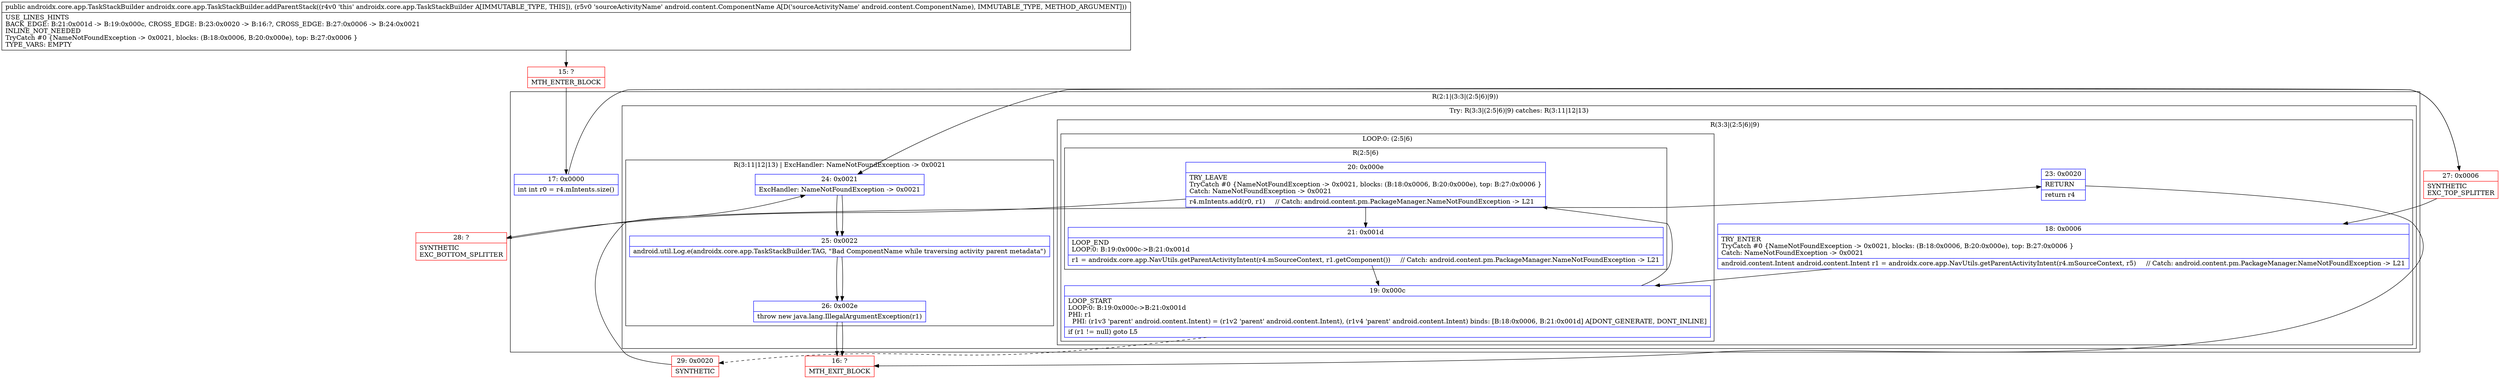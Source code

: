 digraph "CFG forandroidx.core.app.TaskStackBuilder.addParentStack(Landroid\/content\/ComponentName;)Landroidx\/core\/app\/TaskStackBuilder;" {
subgraph cluster_Region_1998039201 {
label = "R(2:1|(3:3|(2:5|6)|9))";
node [shape=record,color=blue];
Node_17 [shape=record,label="{17\:\ 0x0000|int int r0 = r4.mIntents.size()\l}"];
subgraph cluster_TryCatchRegion_699776315 {
label = "Try: R(3:3|(2:5|6)|9) catches: R(3:11|12|13)";
node [shape=record,color=blue];
subgraph cluster_Region_246980889 {
label = "R(3:3|(2:5|6)|9)";
node [shape=record,color=blue];
Node_18 [shape=record,label="{18\:\ 0x0006|TRY_ENTER\lTryCatch #0 \{NameNotFoundException \-\> 0x0021, blocks: (B:18:0x0006, B:20:0x000e), top: B:27:0x0006 \}\lCatch: NameNotFoundException \-\> 0x0021\l|android.content.Intent android.content.Intent r1 = androidx.core.app.NavUtils.getParentActivityIntent(r4.mSourceContext, r5)     \/\/ Catch: android.content.pm.PackageManager.NameNotFoundException \-\> L21\l}"];
subgraph cluster_LoopRegion_1622057895 {
label = "LOOP:0: (2:5|6)";
node [shape=record,color=blue];
Node_19 [shape=record,label="{19\:\ 0x000c|LOOP_START\lLOOP:0: B:19:0x000c\-\>B:21:0x001d\lPHI: r1 \l  PHI: (r1v3 'parent' android.content.Intent) = (r1v2 'parent' android.content.Intent), (r1v4 'parent' android.content.Intent) binds: [B:18:0x0006, B:21:0x001d] A[DONT_GENERATE, DONT_INLINE]\l|if (r1 != null) goto L5\l}"];
subgraph cluster_Region_216112663 {
label = "R(2:5|6)";
node [shape=record,color=blue];
Node_20 [shape=record,label="{20\:\ 0x000e|TRY_LEAVE\lTryCatch #0 \{NameNotFoundException \-\> 0x0021, blocks: (B:18:0x0006, B:20:0x000e), top: B:27:0x0006 \}\lCatch: NameNotFoundException \-\> 0x0021\l|r4.mIntents.add(r0, r1)     \/\/ Catch: android.content.pm.PackageManager.NameNotFoundException \-\> L21\l}"];
Node_21 [shape=record,label="{21\:\ 0x001d|LOOP_END\lLOOP:0: B:19:0x000c\-\>B:21:0x001d\l|r1 = androidx.core.app.NavUtils.getParentActivityIntent(r4.mSourceContext, r1.getComponent())     \/\/ Catch: android.content.pm.PackageManager.NameNotFoundException \-\> L21\l}"];
}
}
Node_23 [shape=record,label="{23\:\ 0x0020|RETURN\l|return r4\l}"];
}
subgraph cluster_Region_443157156 {
label = "R(3:11|12|13) | ExcHandler: NameNotFoundException \-\> 0x0021\l";
node [shape=record,color=blue];
Node_24 [shape=record,label="{24\:\ 0x0021|ExcHandler: NameNotFoundException \-\> 0x0021\l}"];
Node_25 [shape=record,label="{25\:\ 0x0022|android.util.Log.e(androidx.core.app.TaskStackBuilder.TAG, \"Bad ComponentName while traversing activity parent metadata\")\l}"];
Node_26 [shape=record,label="{26\:\ 0x002e|throw new java.lang.IllegalArgumentException(r1)\l}"];
}
}
}
subgraph cluster_Region_443157156 {
label = "R(3:11|12|13) | ExcHandler: NameNotFoundException \-\> 0x0021\l";
node [shape=record,color=blue];
Node_24 [shape=record,label="{24\:\ 0x0021|ExcHandler: NameNotFoundException \-\> 0x0021\l}"];
Node_25 [shape=record,label="{25\:\ 0x0022|android.util.Log.e(androidx.core.app.TaskStackBuilder.TAG, \"Bad ComponentName while traversing activity parent metadata\")\l}"];
Node_26 [shape=record,label="{26\:\ 0x002e|throw new java.lang.IllegalArgumentException(r1)\l}"];
}
Node_15 [shape=record,color=red,label="{15\:\ ?|MTH_ENTER_BLOCK\l}"];
Node_27 [shape=record,color=red,label="{27\:\ 0x0006|SYNTHETIC\lEXC_TOP_SPLITTER\l}"];
Node_28 [shape=record,color=red,label="{28\:\ ?|SYNTHETIC\lEXC_BOTTOM_SPLITTER\l}"];
Node_29 [shape=record,color=red,label="{29\:\ 0x0020|SYNTHETIC\l}"];
Node_16 [shape=record,color=red,label="{16\:\ ?|MTH_EXIT_BLOCK\l}"];
MethodNode[shape=record,label="{public androidx.core.app.TaskStackBuilder androidx.core.app.TaskStackBuilder.addParentStack((r4v0 'this' androidx.core.app.TaskStackBuilder A[IMMUTABLE_TYPE, THIS]), (r5v0 'sourceActivityName' android.content.ComponentName A[D('sourceActivityName' android.content.ComponentName), IMMUTABLE_TYPE, METHOD_ARGUMENT]))  | USE_LINES_HINTS\lBACK_EDGE: B:21:0x001d \-\> B:19:0x000c, CROSS_EDGE: B:23:0x0020 \-\> B:16:?, CROSS_EDGE: B:27:0x0006 \-\> B:24:0x0021\lINLINE_NOT_NEEDED\lTryCatch #0 \{NameNotFoundException \-\> 0x0021, blocks: (B:18:0x0006, B:20:0x000e), top: B:27:0x0006 \}\lTYPE_VARS: EMPTY\l}"];
MethodNode -> Node_15;Node_17 -> Node_27;
Node_18 -> Node_19;
Node_19 -> Node_20;
Node_19 -> Node_29[style=dashed];
Node_20 -> Node_21;
Node_20 -> Node_28;
Node_21 -> Node_19;
Node_23 -> Node_16;
Node_24 -> Node_25;
Node_25 -> Node_26;
Node_26 -> Node_16;
Node_24 -> Node_25;
Node_25 -> Node_26;
Node_26 -> Node_16;
Node_15 -> Node_17;
Node_27 -> Node_18;
Node_27 -> Node_24;
Node_28 -> Node_24;
Node_29 -> Node_23;
}

